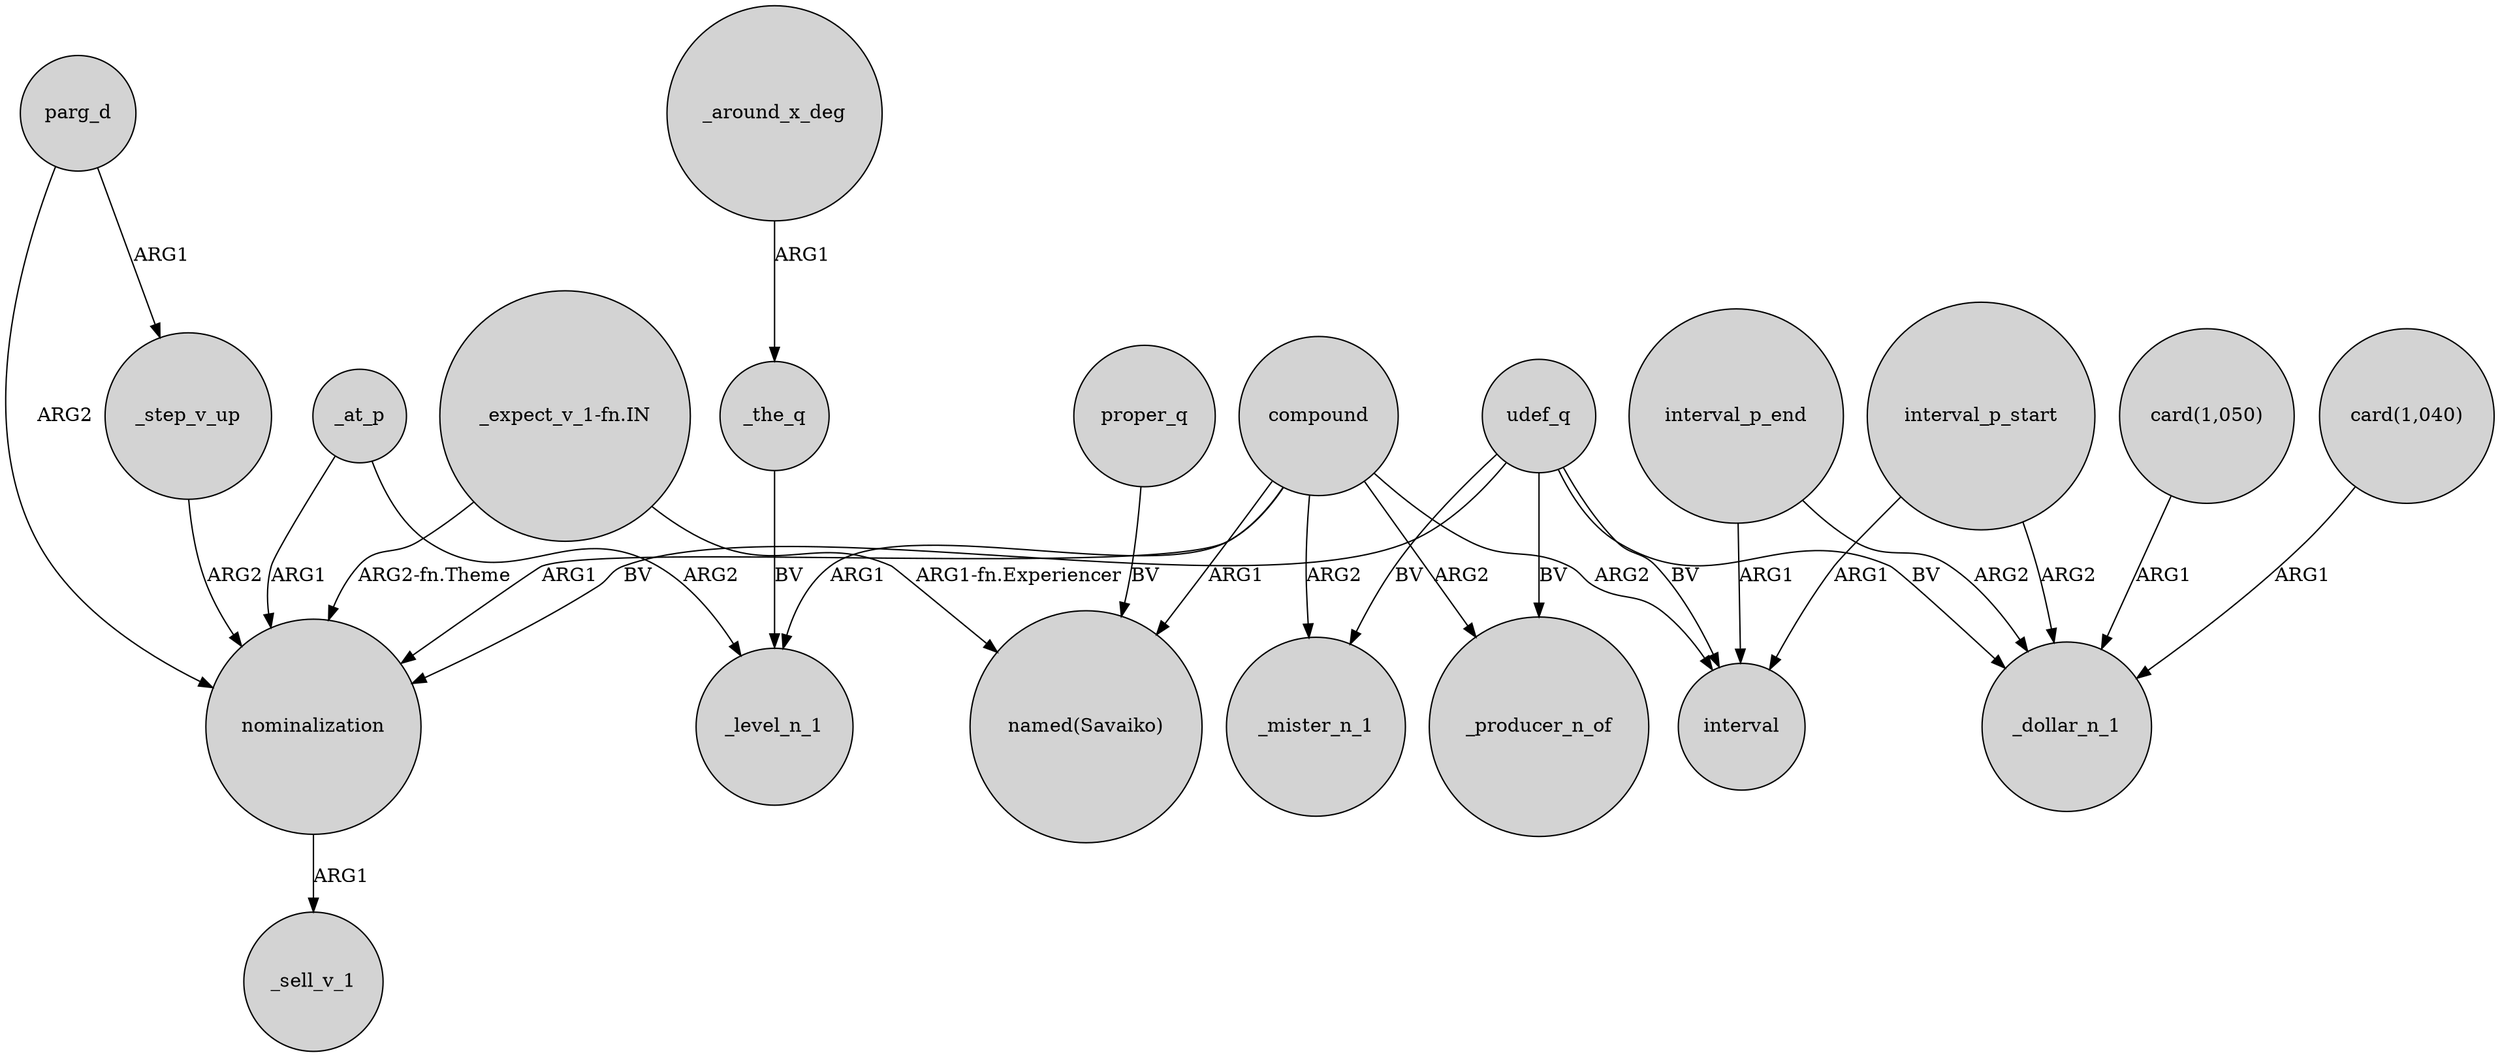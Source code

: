 digraph {
	node [shape=circle style=filled]
	nominalization -> _sell_v_1 [label=ARG1]
	_step_v_up -> nominalization [label=ARG2]
	compound -> _mister_n_1 [label=ARG2]
	udef_q -> _mister_n_1 [label=BV]
	udef_q -> interval [label=BV]
	proper_q -> "named(Savaiko)" [label=BV]
	_the_q -> _level_n_1 [label=BV]
	"card(1,050)" -> _dollar_n_1 [label=ARG1]
	"card(1,040)" -> _dollar_n_1 [label=ARG1]
	_around_x_deg -> _the_q [label=ARG1]
	interval_p_start -> interval [label=ARG1]
	_at_p -> nominalization [label=ARG1]
	compound -> interval [label=ARG2]
	parg_d -> nominalization [label=ARG2]
	"_expect_v_1-fn.IN" -> "named(Savaiko)" [label="ARG1-fn.Experiencer"]
	compound -> _producer_n_of [label=ARG2]
	"_expect_v_1-fn.IN" -> nominalization [label="ARG2-fn.Theme"]
	udef_q -> nominalization [label=BV]
	_at_p -> _level_n_1 [label=ARG2]
	interval_p_start -> _dollar_n_1 [label=ARG2]
	compound -> "named(Savaiko)" [label=ARG1]
	interval_p_end -> interval [label=ARG1]
	interval_p_end -> _dollar_n_1 [label=ARG2]
	parg_d -> _step_v_up [label=ARG1]
	compound -> _level_n_1 [label=ARG1]
	compound -> nominalization [label=ARG1]
	udef_q -> _producer_n_of [label=BV]
	udef_q -> _dollar_n_1 [label=BV]
}
